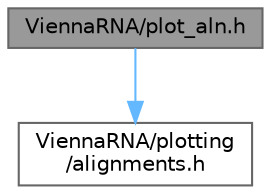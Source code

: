 digraph "ViennaRNA/plot_aln.h"
{
 // INTERACTIVE_SVG=YES
 // LATEX_PDF_SIZE
  bgcolor="transparent";
  edge [fontname=Helvetica,fontsize=10,labelfontname=Helvetica,labelfontsize=10];
  node [fontname=Helvetica,fontsize=10,shape=box,height=0.2,width=0.4];
  Node1 [label="ViennaRNA/plot_aln.h",height=0.2,width=0.4,color="gray40", fillcolor="grey60", style="filled", fontcolor="black",tooltip="Use ViennaRNA/plotting/alignments.h instead."];
  Node1 -> Node2 [color="steelblue1",style="solid"];
  Node2 [label="ViennaRNA/plotting\l/alignments.h",height=0.2,width=0.4,color="grey40", fillcolor="white", style="filled",URL="$plotting_2alignments_8h.html",tooltip="Various functions for plotting Sequence / Structure Alignments."];
}
